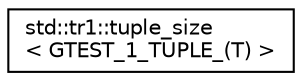 digraph "クラス階層図"
{
  edge [fontname="Helvetica",fontsize="10",labelfontname="Helvetica",labelfontsize="10"];
  node [fontname="Helvetica",fontsize="10",shape=record];
  rankdir="LR";
  Node0 [label="std::tr1::tuple_size\l\< GTEST_1_TUPLE_(T) \>",height=0.2,width=0.4,color="black", fillcolor="white", style="filled",URL="$d9/ddd/structstd_1_1tr1_1_1tuple__size_3_01_g_t_e_s_t__1___t_u_p_l_e___07_t_08_01_4.html"];
}
